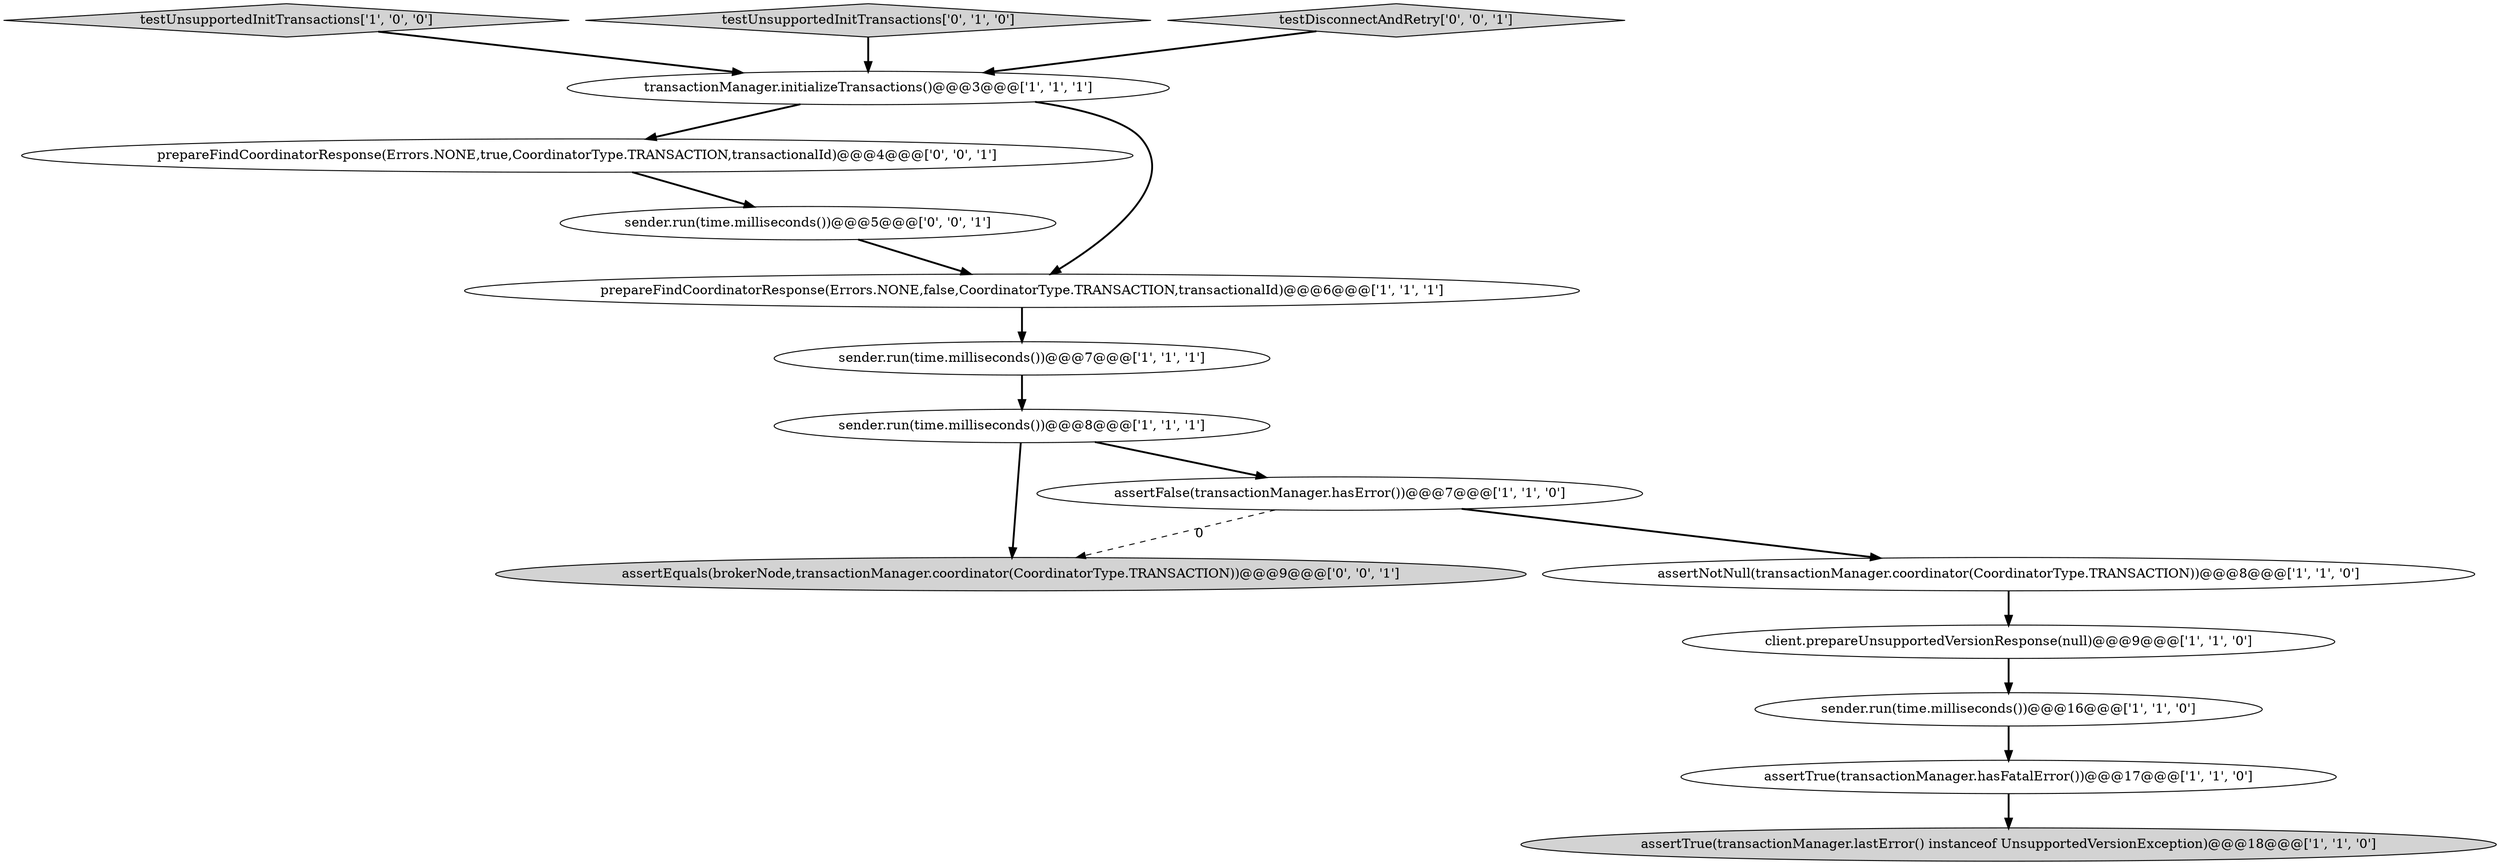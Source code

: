 digraph {
6 [style = filled, label = "sender.run(time.milliseconds())@@@16@@@['1', '1', '0']", fillcolor = white, shape = ellipse image = "AAA0AAABBB1BBB"];
2 [style = filled, label = "sender.run(time.milliseconds())@@@8@@@['1', '1', '1']", fillcolor = white, shape = ellipse image = "AAA0AAABBB1BBB"];
10 [style = filled, label = "sender.run(time.milliseconds())@@@7@@@['1', '1', '1']", fillcolor = white, shape = ellipse image = "AAA0AAABBB1BBB"];
3 [style = filled, label = "assertTrue(transactionManager.lastError() instanceof UnsupportedVersionException)@@@18@@@['1', '1', '0']", fillcolor = lightgray, shape = ellipse image = "AAA0AAABBB1BBB"];
14 [style = filled, label = "assertEquals(brokerNode,transactionManager.coordinator(CoordinatorType.TRANSACTION))@@@9@@@['0', '0', '1']", fillcolor = lightgray, shape = ellipse image = "AAA0AAABBB3BBB"];
8 [style = filled, label = "assertTrue(transactionManager.hasFatalError())@@@17@@@['1', '1', '0']", fillcolor = white, shape = ellipse image = "AAA0AAABBB1BBB"];
9 [style = filled, label = "client.prepareUnsupportedVersionResponse(null)@@@9@@@['1', '1', '0']", fillcolor = white, shape = ellipse image = "AAA0AAABBB1BBB"];
1 [style = filled, label = "transactionManager.initializeTransactions()@@@3@@@['1', '1', '1']", fillcolor = white, shape = ellipse image = "AAA0AAABBB1BBB"];
4 [style = filled, label = "testUnsupportedInitTransactions['1', '0', '0']", fillcolor = lightgray, shape = diamond image = "AAA0AAABBB1BBB"];
13 [style = filled, label = "sender.run(time.milliseconds())@@@5@@@['0', '0', '1']", fillcolor = white, shape = ellipse image = "AAA0AAABBB3BBB"];
5 [style = filled, label = "assertFalse(transactionManager.hasError())@@@7@@@['1', '1', '0']", fillcolor = white, shape = ellipse image = "AAA0AAABBB1BBB"];
11 [style = filled, label = "testUnsupportedInitTransactions['0', '1', '0']", fillcolor = lightgray, shape = diamond image = "AAA0AAABBB2BBB"];
12 [style = filled, label = "testDisconnectAndRetry['0', '0', '1']", fillcolor = lightgray, shape = diamond image = "AAA0AAABBB3BBB"];
0 [style = filled, label = "assertNotNull(transactionManager.coordinator(CoordinatorType.TRANSACTION))@@@8@@@['1', '1', '0']", fillcolor = white, shape = ellipse image = "AAA0AAABBB1BBB"];
15 [style = filled, label = "prepareFindCoordinatorResponse(Errors.NONE,true,CoordinatorType.TRANSACTION,transactionalId)@@@4@@@['0', '0', '1']", fillcolor = white, shape = ellipse image = "AAA0AAABBB3BBB"];
7 [style = filled, label = "prepareFindCoordinatorResponse(Errors.NONE,false,CoordinatorType.TRANSACTION,transactionalId)@@@6@@@['1', '1', '1']", fillcolor = white, shape = ellipse image = "AAA0AAABBB1BBB"];
0->9 [style = bold, label=""];
2->14 [style = bold, label=""];
5->0 [style = bold, label=""];
12->1 [style = bold, label=""];
4->1 [style = bold, label=""];
1->7 [style = bold, label=""];
11->1 [style = bold, label=""];
13->7 [style = bold, label=""];
10->2 [style = bold, label=""];
5->14 [style = dashed, label="0"];
6->8 [style = bold, label=""];
7->10 [style = bold, label=""];
15->13 [style = bold, label=""];
8->3 [style = bold, label=""];
1->15 [style = bold, label=""];
2->5 [style = bold, label=""];
9->6 [style = bold, label=""];
}
